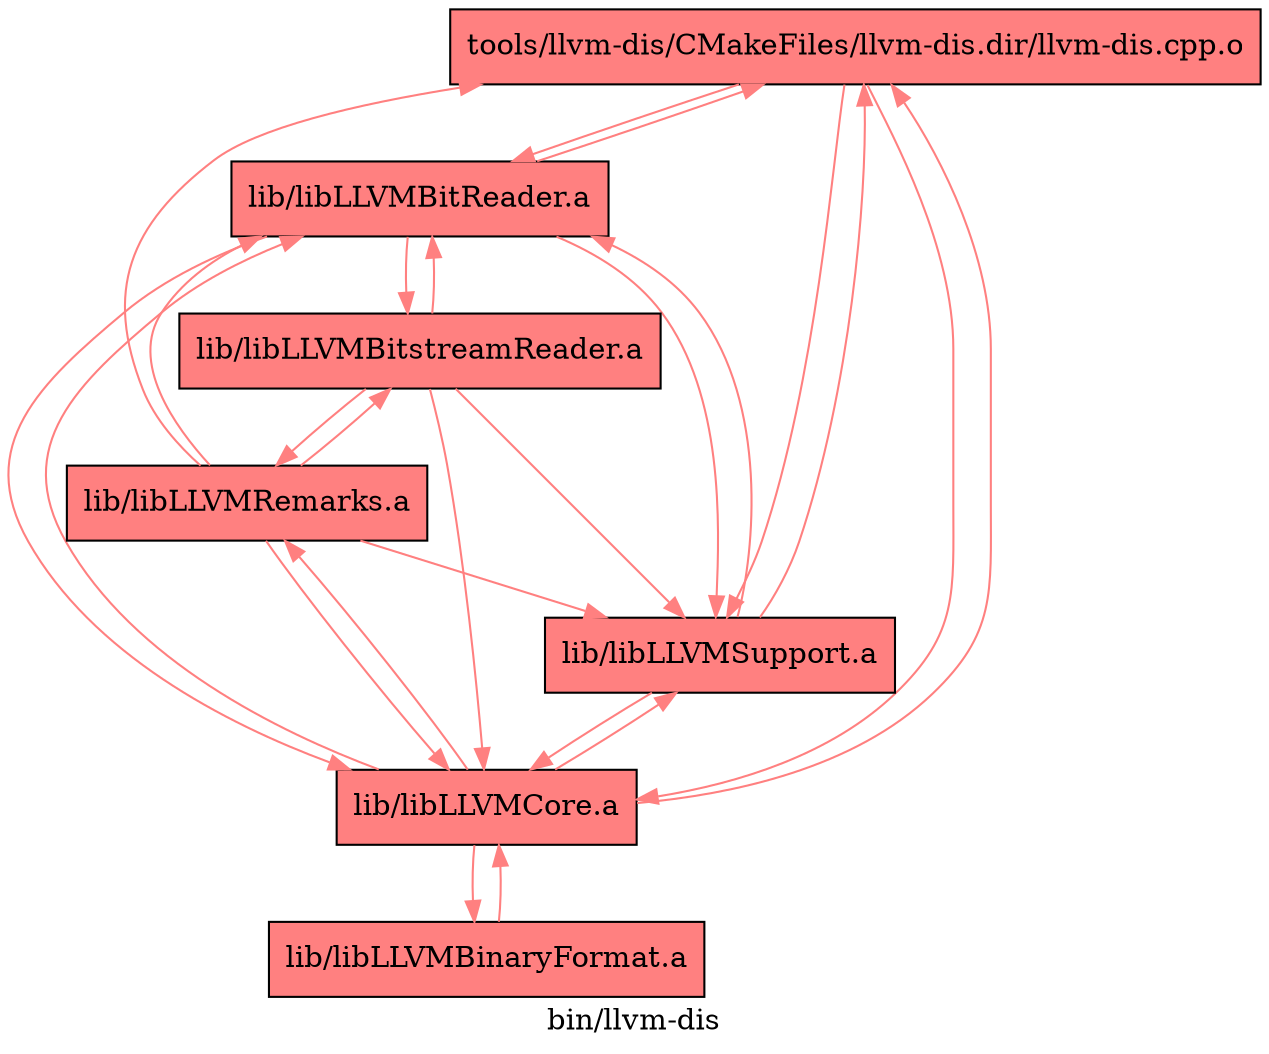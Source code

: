 digraph "bin/llvm-dis" {
	label="bin/llvm-dis";

	Node0x55bfcead1b58 [shape=record,shape=record,style=filled,fillcolor="1.000000 0.5 1",label="{tools/llvm-dis/CMakeFiles/llvm-dis.dir/llvm-dis.cpp.o}"];
	Node0x55bfcead1b58 -> Node0x55bfceaceb38[color="1.000000 0.5 1"];
	Node0x55bfcead1b58 -> Node0x55bfceace638[color="1.000000 0.5 1"];
	Node0x55bfcead1b58 -> Node0x55bfcead1d38[color="1.000000 0.5 1"];
	Node0x55bfceaceb38 [shape=record,shape=record,style=filled,fillcolor="1.000000 0.5 1",label="{lib/libLLVMBitReader.a}"];
	Node0x55bfceaceb38 -> Node0x55bfcead1b58[color="1.000000 0.5 1"];
	Node0x55bfceaceb38 -> Node0x55bfceace638[color="1.000000 0.5 1"];
	Node0x55bfceaceb38 -> Node0x55bfcead1d38[color="1.000000 0.5 1"];
	Node0x55bfceaceb38 -> Node0x55bfcead2238[color="1.000000 0.5 1"];
	Node0x55bfceace638 [shape=record,shape=record,style=filled,fillcolor="1.000000 0.5 1",label="{lib/libLLVMCore.a}"];
	Node0x55bfceace638 -> Node0x55bfcead1b58[color="1.000000 0.5 1"];
	Node0x55bfceace638 -> Node0x55bfceaceb38[color="1.000000 0.5 1"];
	Node0x55bfceace638 -> Node0x55bfcead1d38[color="1.000000 0.5 1"];
	Node0x55bfceace638 -> Node0x55bfcead1838[color="1.000000 0.5 1"];
	Node0x55bfceace638 -> Node0x55bfcead2738[color="1.000000 0.5 1"];
	Node0x55bfcead1d38 [shape=record,shape=record,style=filled,fillcolor="1.000000 0.5 1",label="{lib/libLLVMSupport.a}"];
	Node0x55bfcead1d38 -> Node0x55bfceaceb38[color="1.000000 0.5 1"];
	Node0x55bfcead1d38 -> Node0x55bfceace638[color="1.000000 0.5 1"];
	Node0x55bfcead1d38 -> Node0x55bfcead1b58[color="1.000000 0.5 1"];
	Node0x55bfcead2238 [shape=record,shape=record,style=filled,fillcolor="1.000000 0.5 1",label="{lib/libLLVMBitstreamReader.a}"];
	Node0x55bfcead2238 -> Node0x55bfceaceb38[color="1.000000 0.5 1"];
	Node0x55bfcead2238 -> Node0x55bfceace638[color="1.000000 0.5 1"];
	Node0x55bfcead2238 -> Node0x55bfcead1d38[color="1.000000 0.5 1"];
	Node0x55bfcead2238 -> Node0x55bfcead2738[color="1.000000 0.5 1"];
	Node0x55bfcead1838 [shape=record,shape=record,style=filled,fillcolor="1.000000 0.5 1",label="{lib/libLLVMBinaryFormat.a}"];
	Node0x55bfcead1838 -> Node0x55bfceace638[color="1.000000 0.5 1"];
	Node0x55bfcead2738 [shape=record,shape=record,style=filled,fillcolor="1.000000 0.5 1",label="{lib/libLLVMRemarks.a}"];
	Node0x55bfcead2738 -> Node0x55bfcead1d38[color="1.000000 0.5 1"];
	Node0x55bfcead2738 -> Node0x55bfceaceb38[color="1.000000 0.5 1"];
	Node0x55bfcead2738 -> Node0x55bfceace638[color="1.000000 0.5 1"];
	Node0x55bfcead2738 -> Node0x55bfcead1b58[color="1.000000 0.5 1"];
	Node0x55bfcead2738 -> Node0x55bfcead2238[color="1.000000 0.5 1"];
}
